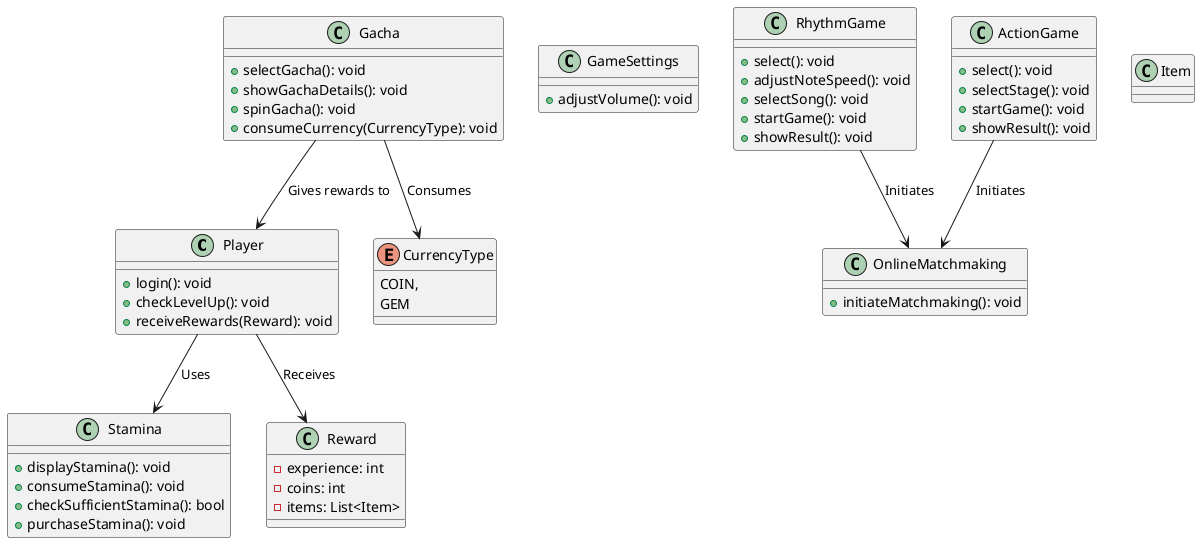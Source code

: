 @startuml

class Player {
    +login(): void
    +checkLevelUp(): void
    +receiveRewards(Reward): void
}

class Stamina {
    +displayStamina(): void
    +consumeStamina(): void
    +checkSufficientStamina(): bool
    +purchaseStamina(): void
}

class GameSettings {
    +adjustVolume(): void
}

class RhythmGame {
    +select(): void
    +adjustNoteSpeed(): void
    +selectSong(): void
    +startGame(): void
    +showResult(): void
}

class ActionGame {
    +select(): void
    +selectStage(): void
    +startGame(): void
    +showResult(): void
}

class OnlineMatchmaking {
    +initiateMatchmaking(): void
}

class Gacha {
    +selectGacha(): void
    +showGachaDetails(): void
    +spinGacha(): void
    +consumeCurrency(CurrencyType): void
}

class Reward {
    -experience: int
    -coins: int
    -items: List<Item>
}

enum CurrencyType {
    COIN,
    GEM
}

class Item {
}

Player --> Stamina : Uses
Player --> Reward : Receives
RhythmGame --> OnlineMatchmaking : Initiates
ActionGame --> OnlineMatchmaking : Initiates
Gacha --> Player : Gives rewards to
Gacha --> CurrencyType : Consumes

@enduml
